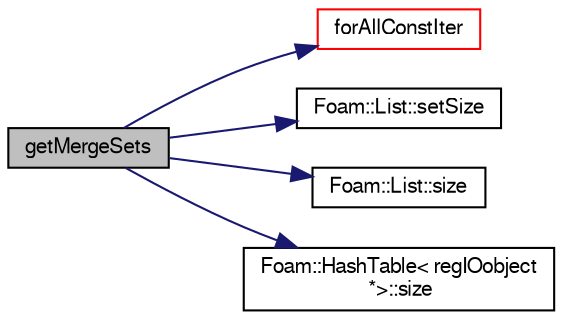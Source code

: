 digraph "getMergeSets"
{
  bgcolor="transparent";
  edge [fontname="FreeSans",fontsize="10",labelfontname="FreeSans",labelfontsize="10"];
  node [fontname="FreeSans",fontsize="10",shape=record];
  rankdir="LR";
  Node826 [label="getMergeSets",height=0.2,width=0.4,color="black", fillcolor="grey75", style="filled", fontcolor="black"];
  Node826 -> Node827 [color="midnightblue",fontsize="10",style="solid",fontname="FreeSans"];
  Node827 [label="forAllConstIter",height=0.2,width=0.4,color="red",URL="$a38141.html#ae21e2836509b0fa7f7cedf6493b11b09"];
  Node826 -> Node888 [color="midnightblue",fontsize="10",style="solid",fontname="FreeSans"];
  Node888 [label="Foam::List::setSize",height=0.2,width=0.4,color="black",URL="$a25694.html#aedb985ffeaf1bdbfeccc2a8730405703",tooltip="Reset size of List. "];
  Node826 -> Node916 [color="midnightblue",fontsize="10",style="solid",fontname="FreeSans"];
  Node916 [label="Foam::List::size",height=0.2,width=0.4,color="black",URL="$a25694.html#a8a5f6fa29bd4b500caf186f60245b384",tooltip="Override size to be inconsistent with allocated storage. "];
  Node826 -> Node1077 [color="midnightblue",fontsize="10",style="solid",fontname="FreeSans"];
  Node1077 [label="Foam::HashTable\< regIOobject\l *\>::size",height=0.2,width=0.4,color="black",URL="$a25702.html#a47b3bf30da1eb3ab8076b5fbe00e0494",tooltip="Return number of elements in table. "];
}
